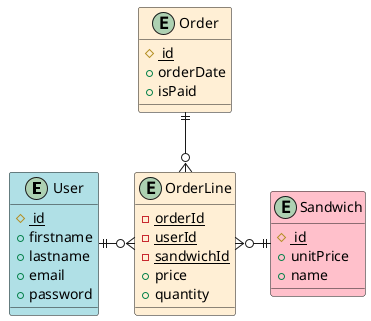 @startuml schemaEA

Entity "User" as user #PowderBlue {
  #<u> id
  + firstname
  + lastname
  + email
  + password
}

Entity "Order" as order #PapayaWhip {
  #<u> id
  + orderDate
  + isPaid
}

Entity "OrderLine" as orderLine #PapayaWhip {
  - <u>orderId
  - <u>userId
  - <u>sandwichId
  + price
  + quantity
}

Entity "Sandwich" as sandwich #Pink {
  #<u> id
  + unitPrice
  + name
}

user ||-right-o{ orderLine 
sandwich ||-left-o{ orderLine
order ||-down-o{ orderLine

@enduml